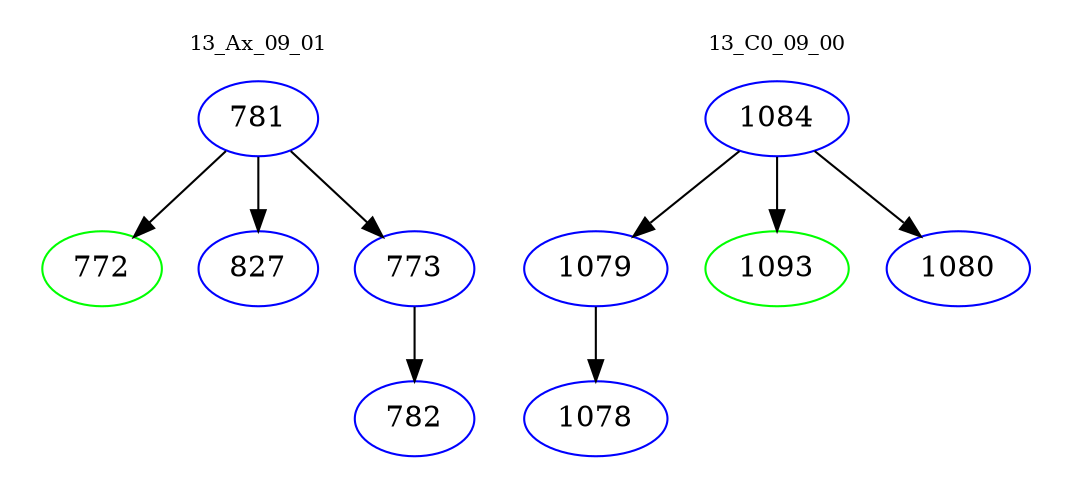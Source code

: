 digraph{
subgraph cluster_0 {
color = white
label = "13_Ax_09_01";
fontsize=10;
T0_781 [label="781", color="blue"]
T0_781 -> T0_772 [color="black"]
T0_772 [label="772", color="green"]
T0_781 -> T0_827 [color="black"]
T0_827 [label="827", color="blue"]
T0_781 -> T0_773 [color="black"]
T0_773 [label="773", color="blue"]
T0_773 -> T0_782 [color="black"]
T0_782 [label="782", color="blue"]
}
subgraph cluster_1 {
color = white
label = "13_C0_09_00";
fontsize=10;
T1_1084 [label="1084", color="blue"]
T1_1084 -> T1_1079 [color="black"]
T1_1079 [label="1079", color="blue"]
T1_1079 -> T1_1078 [color="black"]
T1_1078 [label="1078", color="blue"]
T1_1084 -> T1_1093 [color="black"]
T1_1093 [label="1093", color="green"]
T1_1084 -> T1_1080 [color="black"]
T1_1080 [label="1080", color="blue"]
}
}
